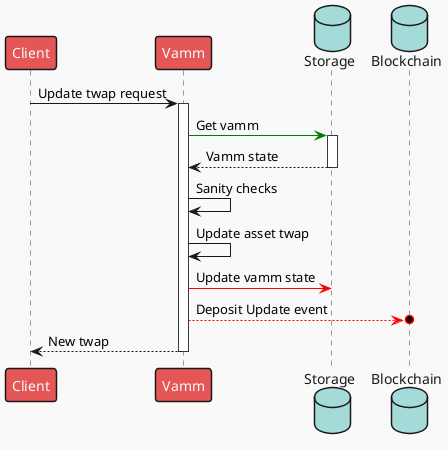 @startuml
skinparam responseMessageBelowArrow true
!theme mars

participant "Client" as client
participant "Vamm" as vamm
database "Storage" as svamm
database "Blockchain" as bc

client -> vamm++: Update twap request
vamm -[#green]> svamm++: Get vamm
svamm --> vamm--: Vamm state
vamm -> vamm: Sanity checks
vamm -> vamm: Update asset twap
vamm -[#red]> svamm: Update vamm state
vamm -[#red]->o bc: Deposit Update event
vamm --> client--: New twap
@enduml
